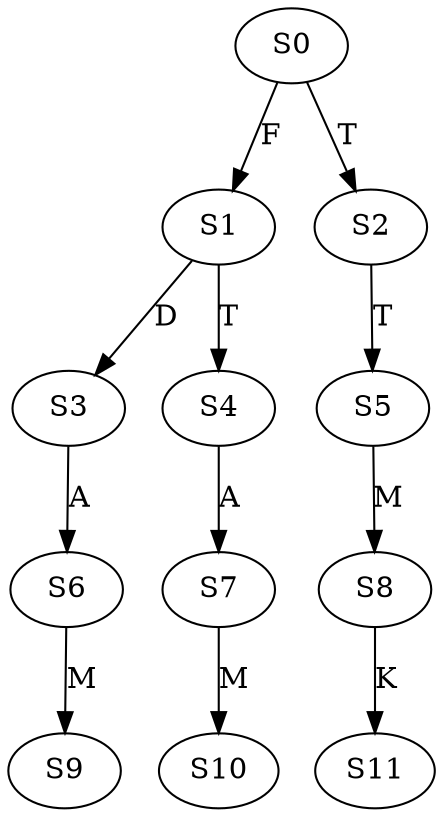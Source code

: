 strict digraph  {
	S0 -> S1 [ label = F ];
	S0 -> S2 [ label = T ];
	S1 -> S3 [ label = D ];
	S1 -> S4 [ label = T ];
	S2 -> S5 [ label = T ];
	S3 -> S6 [ label = A ];
	S4 -> S7 [ label = A ];
	S5 -> S8 [ label = M ];
	S6 -> S9 [ label = M ];
	S7 -> S10 [ label = M ];
	S8 -> S11 [ label = K ];
}
